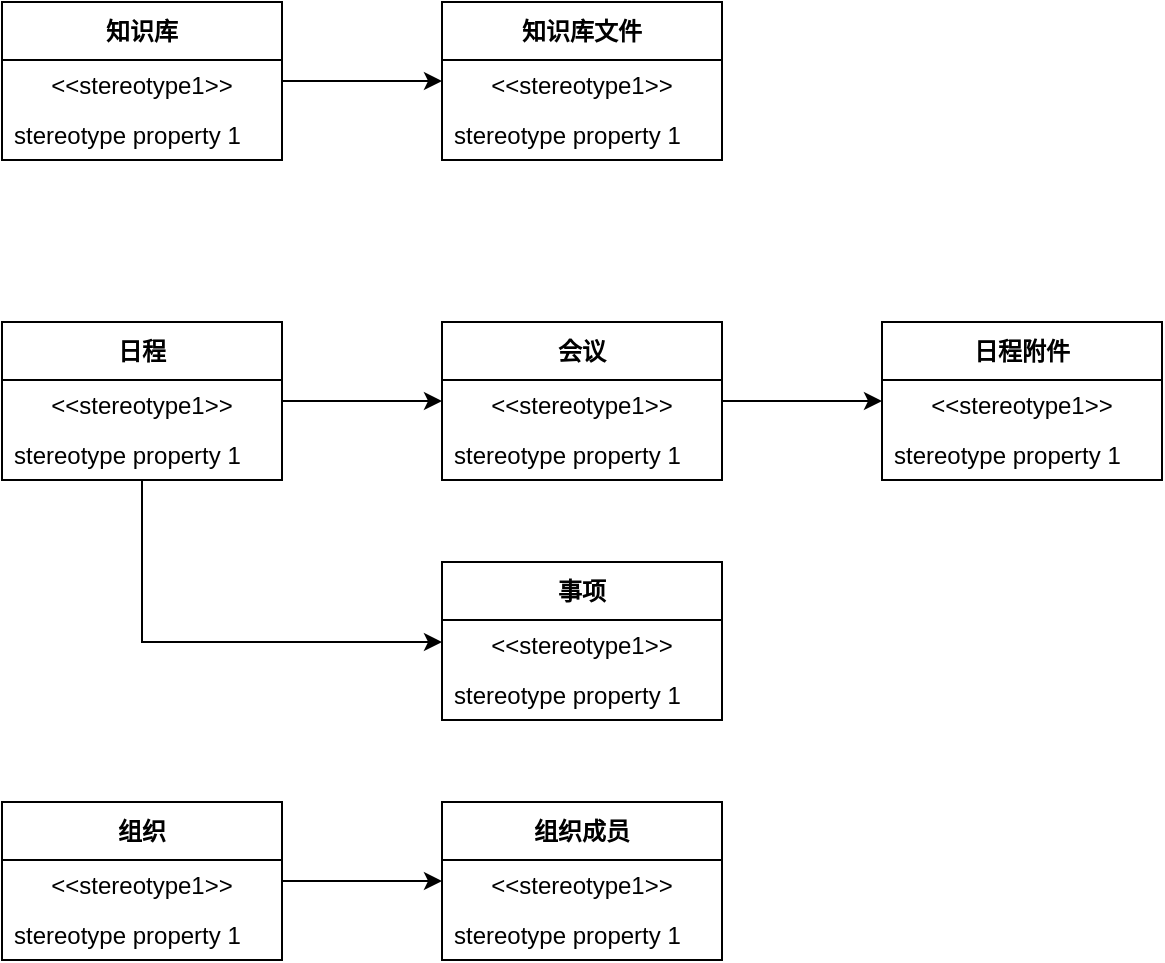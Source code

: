 <mxfile version="26.1.0">
  <diagram name="第 1 页" id="lRVvmqKRRtHeKYtkKeON">
    <mxGraphModel dx="1050" dy="522" grid="1" gridSize="10" guides="1" tooltips="1" connect="1" arrows="1" fold="1" page="1" pageScale="1" pageWidth="827" pageHeight="1169" math="0" shadow="0">
      <root>
        <mxCell id="0" />
        <mxCell id="1" parent="0" />
        <mxCell id="kXvvYXR_KXeebhp-Iexp-7" style="edgeStyle=orthogonalEdgeStyle;rounded=0;orthogonalLoop=1;jettySize=auto;html=1;" edge="1" parent="1" source="kXvvYXR_KXeebhp-Iexp-1" target="kXvvYXR_KXeebhp-Iexp-4">
          <mxGeometry relative="1" as="geometry" />
        </mxCell>
        <mxCell id="kXvvYXR_KXeebhp-Iexp-1" value="知识库" style="swimlane;fontStyle=1;align=center;verticalAlign=middle;childLayout=stackLayout;horizontal=1;startSize=29;horizontalStack=0;resizeParent=1;resizeParentMax=0;resizeLast=0;collapsible=0;marginBottom=0;html=1;whiteSpace=wrap;" vertex="1" parent="1">
          <mxGeometry x="160" y="160" width="140" height="79" as="geometry" />
        </mxCell>
        <mxCell id="kXvvYXR_KXeebhp-Iexp-2" value="&amp;lt;&amp;lt;stereotype1&amp;gt;&amp;gt;" style="text;html=1;strokeColor=none;fillColor=none;align=center;verticalAlign=middle;spacingLeft=4;spacingRight=4;overflow=hidden;rotatable=0;points=[[0,0.5],[1,0.5]];portConstraint=eastwest;whiteSpace=wrap;" vertex="1" parent="kXvvYXR_KXeebhp-Iexp-1">
          <mxGeometry y="29" width="140" height="25" as="geometry" />
        </mxCell>
        <mxCell id="kXvvYXR_KXeebhp-Iexp-3" value="stereotype property 1" style="text;html=1;strokeColor=none;fillColor=none;align=left;verticalAlign=middle;spacingLeft=4;spacingRight=4;overflow=hidden;rotatable=0;points=[[0,0.5],[1,0.5]];portConstraint=eastwest;whiteSpace=wrap;" vertex="1" parent="kXvvYXR_KXeebhp-Iexp-1">
          <mxGeometry y="54" width="140" height="25" as="geometry" />
        </mxCell>
        <mxCell id="kXvvYXR_KXeebhp-Iexp-4" value="知识库文件" style="swimlane;fontStyle=1;align=center;verticalAlign=middle;childLayout=stackLayout;horizontal=1;startSize=29;horizontalStack=0;resizeParent=1;resizeParentMax=0;resizeLast=0;collapsible=0;marginBottom=0;html=1;whiteSpace=wrap;" vertex="1" parent="1">
          <mxGeometry x="380" y="160" width="140" height="79" as="geometry" />
        </mxCell>
        <mxCell id="kXvvYXR_KXeebhp-Iexp-5" value="&amp;lt;&amp;lt;stereotype1&amp;gt;&amp;gt;" style="text;html=1;strokeColor=none;fillColor=none;align=center;verticalAlign=middle;spacingLeft=4;spacingRight=4;overflow=hidden;rotatable=0;points=[[0,0.5],[1,0.5]];portConstraint=eastwest;whiteSpace=wrap;" vertex="1" parent="kXvvYXR_KXeebhp-Iexp-4">
          <mxGeometry y="29" width="140" height="25" as="geometry" />
        </mxCell>
        <mxCell id="kXvvYXR_KXeebhp-Iexp-6" value="stereotype property 1" style="text;html=1;strokeColor=none;fillColor=none;align=left;verticalAlign=middle;spacingLeft=4;spacingRight=4;overflow=hidden;rotatable=0;points=[[0,0.5],[1,0.5]];portConstraint=eastwest;whiteSpace=wrap;" vertex="1" parent="kXvvYXR_KXeebhp-Iexp-4">
          <mxGeometry y="54" width="140" height="25" as="geometry" />
        </mxCell>
        <mxCell id="kXvvYXR_KXeebhp-Iexp-17" style="edgeStyle=orthogonalEdgeStyle;rounded=0;orthogonalLoop=1;jettySize=auto;html=1;" edge="1" parent="1" source="kXvvYXR_KXeebhp-Iexp-8" target="kXvvYXR_KXeebhp-Iexp-11">
          <mxGeometry relative="1" as="geometry" />
        </mxCell>
        <mxCell id="kXvvYXR_KXeebhp-Iexp-18" style="edgeStyle=orthogonalEdgeStyle;rounded=0;orthogonalLoop=1;jettySize=auto;html=1;" edge="1" parent="1" source="kXvvYXR_KXeebhp-Iexp-8" target="kXvvYXR_KXeebhp-Iexp-14">
          <mxGeometry relative="1" as="geometry">
            <Array as="points">
              <mxPoint x="230" y="480" />
            </Array>
          </mxGeometry>
        </mxCell>
        <mxCell id="kXvvYXR_KXeebhp-Iexp-8" value="日程" style="swimlane;fontStyle=1;align=center;verticalAlign=middle;childLayout=stackLayout;horizontal=1;startSize=29;horizontalStack=0;resizeParent=1;resizeParentMax=0;resizeLast=0;collapsible=0;marginBottom=0;html=1;whiteSpace=wrap;" vertex="1" parent="1">
          <mxGeometry x="160" y="320" width="140" height="79" as="geometry" />
        </mxCell>
        <mxCell id="kXvvYXR_KXeebhp-Iexp-9" value="&amp;lt;&amp;lt;stereotype1&amp;gt;&amp;gt;" style="text;html=1;strokeColor=none;fillColor=none;align=center;verticalAlign=middle;spacingLeft=4;spacingRight=4;overflow=hidden;rotatable=0;points=[[0,0.5],[1,0.5]];portConstraint=eastwest;whiteSpace=wrap;" vertex="1" parent="kXvvYXR_KXeebhp-Iexp-8">
          <mxGeometry y="29" width="140" height="25" as="geometry" />
        </mxCell>
        <mxCell id="kXvvYXR_KXeebhp-Iexp-10" value="stereotype property 1" style="text;html=1;strokeColor=none;fillColor=none;align=left;verticalAlign=middle;spacingLeft=4;spacingRight=4;overflow=hidden;rotatable=0;points=[[0,0.5],[1,0.5]];portConstraint=eastwest;whiteSpace=wrap;" vertex="1" parent="kXvvYXR_KXeebhp-Iexp-8">
          <mxGeometry y="54" width="140" height="25" as="geometry" />
        </mxCell>
        <mxCell id="kXvvYXR_KXeebhp-Iexp-23" style="edgeStyle=orthogonalEdgeStyle;rounded=0;orthogonalLoop=1;jettySize=auto;html=1;" edge="1" parent="1" source="kXvvYXR_KXeebhp-Iexp-11" target="kXvvYXR_KXeebhp-Iexp-20">
          <mxGeometry relative="1" as="geometry" />
        </mxCell>
        <mxCell id="kXvvYXR_KXeebhp-Iexp-11" value="会议" style="swimlane;fontStyle=1;align=center;verticalAlign=middle;childLayout=stackLayout;horizontal=1;startSize=29;horizontalStack=0;resizeParent=1;resizeParentMax=0;resizeLast=0;collapsible=0;marginBottom=0;html=1;whiteSpace=wrap;" vertex="1" parent="1">
          <mxGeometry x="380" y="320" width="140" height="79" as="geometry" />
        </mxCell>
        <mxCell id="kXvvYXR_KXeebhp-Iexp-12" value="&amp;lt;&amp;lt;stereotype1&amp;gt;&amp;gt;" style="text;html=1;strokeColor=none;fillColor=none;align=center;verticalAlign=middle;spacingLeft=4;spacingRight=4;overflow=hidden;rotatable=0;points=[[0,0.5],[1,0.5]];portConstraint=eastwest;whiteSpace=wrap;" vertex="1" parent="kXvvYXR_KXeebhp-Iexp-11">
          <mxGeometry y="29" width="140" height="25" as="geometry" />
        </mxCell>
        <mxCell id="kXvvYXR_KXeebhp-Iexp-13" value="stereotype property 1" style="text;html=1;strokeColor=none;fillColor=none;align=left;verticalAlign=middle;spacingLeft=4;spacingRight=4;overflow=hidden;rotatable=0;points=[[0,0.5],[1,0.5]];portConstraint=eastwest;whiteSpace=wrap;" vertex="1" parent="kXvvYXR_KXeebhp-Iexp-11">
          <mxGeometry y="54" width="140" height="25" as="geometry" />
        </mxCell>
        <mxCell id="kXvvYXR_KXeebhp-Iexp-14" value="事项" style="swimlane;fontStyle=1;align=center;verticalAlign=middle;childLayout=stackLayout;horizontal=1;startSize=29;horizontalStack=0;resizeParent=1;resizeParentMax=0;resizeLast=0;collapsible=0;marginBottom=0;html=1;whiteSpace=wrap;" vertex="1" parent="1">
          <mxGeometry x="380" y="440" width="140" height="79" as="geometry" />
        </mxCell>
        <mxCell id="kXvvYXR_KXeebhp-Iexp-15" value="&amp;lt;&amp;lt;stereotype1&amp;gt;&amp;gt;" style="text;html=1;strokeColor=none;fillColor=none;align=center;verticalAlign=middle;spacingLeft=4;spacingRight=4;overflow=hidden;rotatable=0;points=[[0,0.5],[1,0.5]];portConstraint=eastwest;whiteSpace=wrap;" vertex="1" parent="kXvvYXR_KXeebhp-Iexp-14">
          <mxGeometry y="29" width="140" height="25" as="geometry" />
        </mxCell>
        <mxCell id="kXvvYXR_KXeebhp-Iexp-16" value="stereotype property 1" style="text;html=1;strokeColor=none;fillColor=none;align=left;verticalAlign=middle;spacingLeft=4;spacingRight=4;overflow=hidden;rotatable=0;points=[[0,0.5],[1,0.5]];portConstraint=eastwest;whiteSpace=wrap;" vertex="1" parent="kXvvYXR_KXeebhp-Iexp-14">
          <mxGeometry y="54" width="140" height="25" as="geometry" />
        </mxCell>
        <mxCell id="kXvvYXR_KXeebhp-Iexp-20" value="日程附件" style="swimlane;fontStyle=1;align=center;verticalAlign=middle;childLayout=stackLayout;horizontal=1;startSize=29;horizontalStack=0;resizeParent=1;resizeParentMax=0;resizeLast=0;collapsible=0;marginBottom=0;html=1;whiteSpace=wrap;" vertex="1" parent="1">
          <mxGeometry x="600" y="320" width="140" height="79" as="geometry" />
        </mxCell>
        <mxCell id="kXvvYXR_KXeebhp-Iexp-21" value="&amp;lt;&amp;lt;stereotype1&amp;gt;&amp;gt;" style="text;html=1;strokeColor=none;fillColor=none;align=center;verticalAlign=middle;spacingLeft=4;spacingRight=4;overflow=hidden;rotatable=0;points=[[0,0.5],[1,0.5]];portConstraint=eastwest;whiteSpace=wrap;" vertex="1" parent="kXvvYXR_KXeebhp-Iexp-20">
          <mxGeometry y="29" width="140" height="25" as="geometry" />
        </mxCell>
        <mxCell id="kXvvYXR_KXeebhp-Iexp-22" value="stereotype property 1" style="text;html=1;strokeColor=none;fillColor=none;align=left;verticalAlign=middle;spacingLeft=4;spacingRight=4;overflow=hidden;rotatable=0;points=[[0,0.5],[1,0.5]];portConstraint=eastwest;whiteSpace=wrap;" vertex="1" parent="kXvvYXR_KXeebhp-Iexp-20">
          <mxGeometry y="54" width="140" height="25" as="geometry" />
        </mxCell>
        <mxCell id="kXvvYXR_KXeebhp-Iexp-30" style="edgeStyle=orthogonalEdgeStyle;rounded=0;orthogonalLoop=1;jettySize=auto;html=1;" edge="1" parent="1" source="kXvvYXR_KXeebhp-Iexp-24" target="kXvvYXR_KXeebhp-Iexp-27">
          <mxGeometry relative="1" as="geometry" />
        </mxCell>
        <mxCell id="kXvvYXR_KXeebhp-Iexp-24" value="组织" style="swimlane;fontStyle=1;align=center;verticalAlign=middle;childLayout=stackLayout;horizontal=1;startSize=29;horizontalStack=0;resizeParent=1;resizeParentMax=0;resizeLast=0;collapsible=0;marginBottom=0;html=1;whiteSpace=wrap;" vertex="1" parent="1">
          <mxGeometry x="160" y="560" width="140" height="79" as="geometry" />
        </mxCell>
        <mxCell id="kXvvYXR_KXeebhp-Iexp-25" value="&amp;lt;&amp;lt;stereotype1&amp;gt;&amp;gt;" style="text;html=1;strokeColor=none;fillColor=none;align=center;verticalAlign=middle;spacingLeft=4;spacingRight=4;overflow=hidden;rotatable=0;points=[[0,0.5],[1,0.5]];portConstraint=eastwest;whiteSpace=wrap;" vertex="1" parent="kXvvYXR_KXeebhp-Iexp-24">
          <mxGeometry y="29" width="140" height="25" as="geometry" />
        </mxCell>
        <mxCell id="kXvvYXR_KXeebhp-Iexp-26" value="stereotype property 1" style="text;html=1;strokeColor=none;fillColor=none;align=left;verticalAlign=middle;spacingLeft=4;spacingRight=4;overflow=hidden;rotatable=0;points=[[0,0.5],[1,0.5]];portConstraint=eastwest;whiteSpace=wrap;" vertex="1" parent="kXvvYXR_KXeebhp-Iexp-24">
          <mxGeometry y="54" width="140" height="25" as="geometry" />
        </mxCell>
        <mxCell id="kXvvYXR_KXeebhp-Iexp-27" value="组织成员" style="swimlane;fontStyle=1;align=center;verticalAlign=middle;childLayout=stackLayout;horizontal=1;startSize=29;horizontalStack=0;resizeParent=1;resizeParentMax=0;resizeLast=0;collapsible=0;marginBottom=0;html=1;whiteSpace=wrap;" vertex="1" parent="1">
          <mxGeometry x="380" y="560" width="140" height="79" as="geometry" />
        </mxCell>
        <mxCell id="kXvvYXR_KXeebhp-Iexp-28" value="&amp;lt;&amp;lt;stereotype1&amp;gt;&amp;gt;" style="text;html=1;strokeColor=none;fillColor=none;align=center;verticalAlign=middle;spacingLeft=4;spacingRight=4;overflow=hidden;rotatable=0;points=[[0,0.5],[1,0.5]];portConstraint=eastwest;whiteSpace=wrap;" vertex="1" parent="kXvvYXR_KXeebhp-Iexp-27">
          <mxGeometry y="29" width="140" height="25" as="geometry" />
        </mxCell>
        <mxCell id="kXvvYXR_KXeebhp-Iexp-29" value="stereotype property 1" style="text;html=1;strokeColor=none;fillColor=none;align=left;verticalAlign=middle;spacingLeft=4;spacingRight=4;overflow=hidden;rotatable=0;points=[[0,0.5],[1,0.5]];portConstraint=eastwest;whiteSpace=wrap;" vertex="1" parent="kXvvYXR_KXeebhp-Iexp-27">
          <mxGeometry y="54" width="140" height="25" as="geometry" />
        </mxCell>
      </root>
    </mxGraphModel>
  </diagram>
</mxfile>
